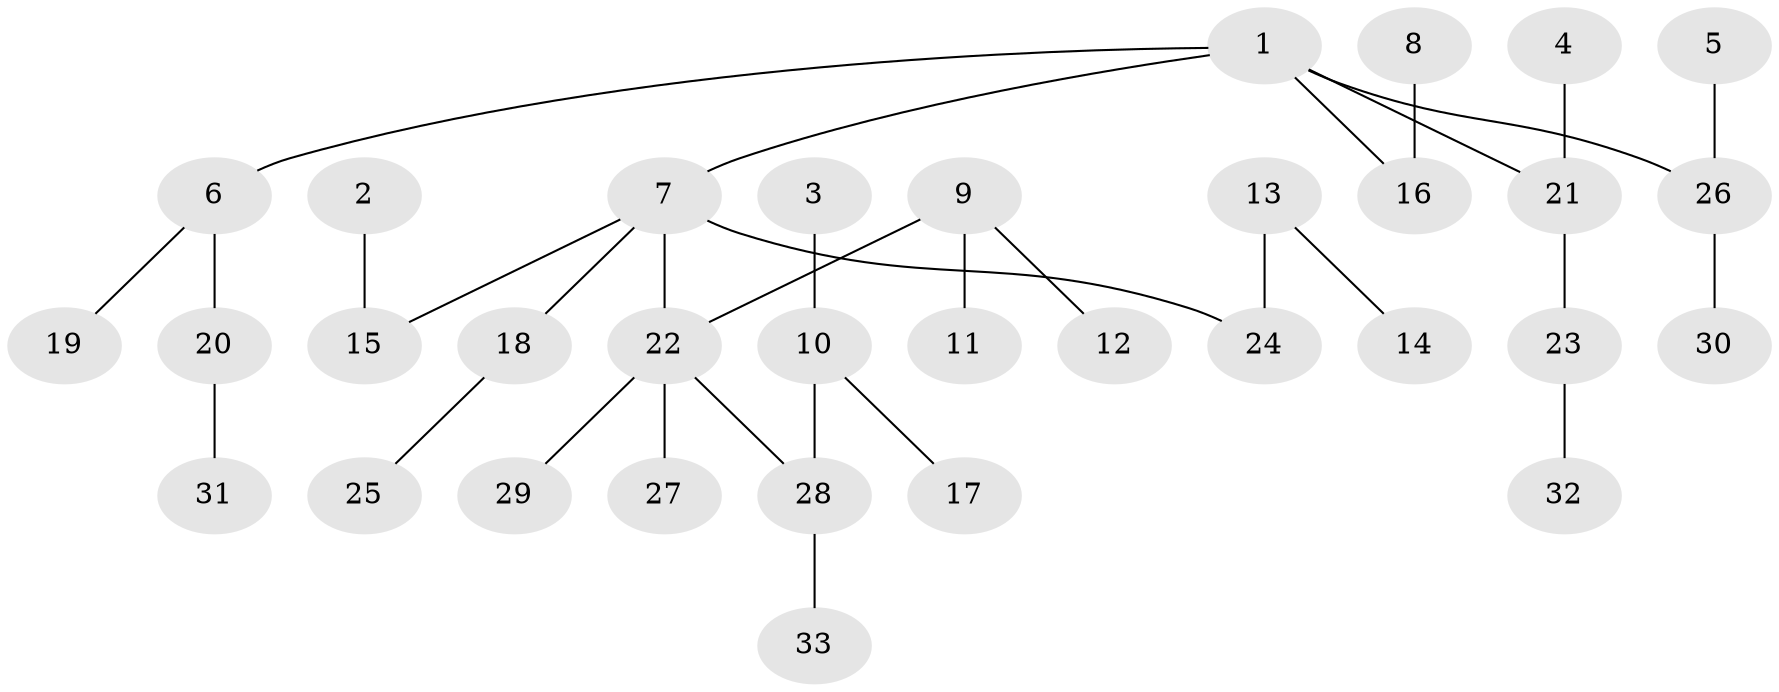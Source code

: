 // original degree distribution, {4: 0.12307692307692308, 6: 0.015384615384615385, 5: 0.015384615384615385, 3: 0.13846153846153847, 2: 0.18461538461538463, 1: 0.5230769230769231}
// Generated by graph-tools (version 1.1) at 2025/26/03/09/25 03:26:28]
// undirected, 33 vertices, 32 edges
graph export_dot {
graph [start="1"]
  node [color=gray90,style=filled];
  1;
  2;
  3;
  4;
  5;
  6;
  7;
  8;
  9;
  10;
  11;
  12;
  13;
  14;
  15;
  16;
  17;
  18;
  19;
  20;
  21;
  22;
  23;
  24;
  25;
  26;
  27;
  28;
  29;
  30;
  31;
  32;
  33;
  1 -- 6 [weight=1.0];
  1 -- 7 [weight=1.0];
  1 -- 16 [weight=1.0];
  1 -- 21 [weight=1.0];
  1 -- 26 [weight=1.0];
  2 -- 15 [weight=1.0];
  3 -- 10 [weight=1.0];
  4 -- 21 [weight=1.0];
  5 -- 26 [weight=1.0];
  6 -- 19 [weight=1.0];
  6 -- 20 [weight=1.0];
  7 -- 15 [weight=1.0];
  7 -- 18 [weight=1.0];
  7 -- 22 [weight=1.0];
  7 -- 24 [weight=1.0];
  8 -- 16 [weight=1.0];
  9 -- 11 [weight=1.0];
  9 -- 12 [weight=1.0];
  9 -- 22 [weight=1.0];
  10 -- 17 [weight=1.0];
  10 -- 28 [weight=1.0];
  13 -- 14 [weight=1.0];
  13 -- 24 [weight=1.0];
  18 -- 25 [weight=1.0];
  20 -- 31 [weight=1.0];
  21 -- 23 [weight=1.0];
  22 -- 27 [weight=1.0];
  22 -- 28 [weight=1.0];
  22 -- 29 [weight=1.0];
  23 -- 32 [weight=1.0];
  26 -- 30 [weight=1.0];
  28 -- 33 [weight=1.0];
}
